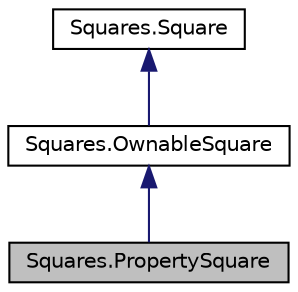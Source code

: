 digraph "Squares.PropertySquare"
{
  edge [fontname="Helvetica",fontsize="10",labelfontname="Helvetica",labelfontsize="10"];
  node [fontname="Helvetica",fontsize="10",shape=record];
  Node1 [label="Squares.PropertySquare",height=0.2,width=0.4,color="black", fillcolor="grey75", style="filled", fontcolor="black"];
  Node2 -> Node1 [dir="back",color="midnightblue",fontsize="10",style="solid",fontname="Helvetica"];
  Node2 [label="Squares.OwnableSquare",height=0.2,width=0.4,color="black", fillcolor="white", style="filled",URL="$classSquares_1_1OwnableSquare.html"];
  Node3 -> Node2 [dir="back",color="midnightblue",fontsize="10",style="solid",fontname="Helvetica"];
  Node3 [label="Squares.Square",height=0.2,width=0.4,color="black", fillcolor="white", style="filled",URL="$classSquares_1_1Square.html"];
}
